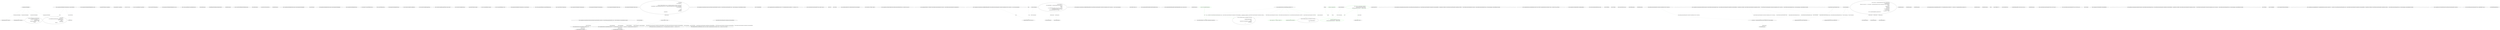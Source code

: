 digraph  {
n42 [label="CommandLine.Text.HeadingInfo", span=""];
n0 [cluster="CommandLine.Text.HeadingInfo.HeadingInfo(string, string)", label="Entry CommandLine.Text.HeadingInfo.HeadingInfo(string, string)", span="27-27"];
n1 [cluster="CommandLine.Text.HeadingInfo.HeadingInfo(string, string)", label="string.IsNullOrWhiteSpace(''programName'')", span="29-29"];
n3 [cluster="CommandLine.Text.HeadingInfo.HeadingInfo(string, string)", label="this.programName = programName", span="31-31"];
n4 [cluster="CommandLine.Text.HeadingInfo.HeadingInfo(string, string)", label="this.version = version", span="32-32"];
n2 [cluster="CommandLine.Text.HeadingInfo.HeadingInfo(string, string)", label="throw new ArgumentException(''programName'');", span="29-29"];
n6 [cluster="string.IsNullOrWhiteSpace(string)", label="Entry string.IsNullOrWhiteSpace(string)", span="0-0"];
n5 [cluster="CommandLine.Text.HeadingInfo.HeadingInfo(string, string)", label="Exit CommandLine.Text.HeadingInfo.HeadingInfo(string, string)", span="27-27"];
n7 [cluster="System.ArgumentException.ArgumentException(string)", label="Entry System.ArgumentException.ArgumentException(string)", span="0-0"];
n8 [cluster="lambda expression", label="Entry lambda expression", span="59-59"];
n9 [cluster="lambda expression", label="Path.GetFileNameWithoutExtension(titleAttribute.Title)", span="59-59"];
n10 [cluster="lambda expression", label="Exit lambda expression", span="59-59"];
n11 [cluster="System.IO.Path.GetFileNameWithoutExtension(string)", label="Entry System.IO.Path.GetFileNameWithoutExtension(string)", span="0-0"];
n12 [cluster="lambda expression", label="Entry lambda expression", span="63-63"];
n13 [cluster="lambda expression", label="versionAttribute.InformationalVersion", span="63-63"];
n14 [cluster="lambda expression", label="Exit lambda expression", span="63-63"];
n15 [cluster="CommandLine.Text.HeadingInfo.implicit operator string(CommandLine.Text.HeadingInfo)", label="Entry CommandLine.Text.HeadingInfo.implicit operator string(CommandLine.Text.HeadingInfo)", span="74-74"];
n16 [cluster="CommandLine.Text.HeadingInfo.implicit operator string(CommandLine.Text.HeadingInfo)", label="return info.ToString();", span="76-76"];
n17 [cluster="CommandLine.Text.HeadingInfo.implicit operator string(CommandLine.Text.HeadingInfo)", label="Exit CommandLine.Text.HeadingInfo.implicit operator string(CommandLine.Text.HeadingInfo)", span="74-74"];
n18 [cluster="CommandLine.Text.HeadingInfo.ToString()", label="Entry CommandLine.Text.HeadingInfo.ToString()", span="83-83"];
n19 [cluster="CommandLine.Text.HeadingInfo.ToString()", label="var isVersionNull = string.IsNullOrEmpty(version)", span="85-85"];
n20 [cluster="CommandLine.Text.HeadingInfo.ToString()", label="return new StringBuilder(programName.Length +\r\n                    (!isVersionNull ? version.Length + 1 : 0))\r\n                .Append(programName)\r\n                .AppendWhen(!isVersionNull, '' '', version)\r\n                .ToString();", span="86-90"];
n22 [cluster="string.IsNullOrEmpty(string)", label="Entry string.IsNullOrEmpty(string)", span="0-0"];
n21 [cluster="CommandLine.Text.HeadingInfo.ToString()", label="Exit CommandLine.Text.HeadingInfo.ToString()", span="83-83"];
n23 [cluster="System.Text.StringBuilder.StringBuilder(int)", label="Entry System.Text.StringBuilder.StringBuilder(int)", span="0-0"];
n24 [cluster="System.Text.StringBuilder.Append(string)", label="Entry System.Text.StringBuilder.Append(string)", span="0-0"];
n25 [cluster="System.Text.StringBuilder.AppendWhen(bool, params string[])", label="Entry System.Text.StringBuilder.AppendWhen(bool, params string[])", span="9-9"];
n26 [cluster="System.Text.StringBuilder.ToString()", label="Entry System.Text.StringBuilder.ToString()", span="0-0"];
n27 [cluster="CommandLine.Text.HeadingInfo.WriteMessage(string, System.IO.TextWriter)", label="Entry CommandLine.Text.HeadingInfo.WriteMessage(string, System.IO.TextWriter)", span="101-101"];
n28 [cluster="CommandLine.Text.HeadingInfo.WriteMessage(string, System.IO.TextWriter)", label="string.IsNullOrWhiteSpace(''message'')", span="103-103"];
n30 [cluster="CommandLine.Text.HeadingInfo.WriteMessage(string, System.IO.TextWriter)", label="writer == null", span="104-104"];
n32 [cluster="CommandLine.Text.HeadingInfo.WriteMessage(string, System.IO.TextWriter)", label="writer.WriteLine(\r\n                new StringBuilder(programName.Length + message.Length + 2)\r\n                    .Append(programName)\r\n                    .Append('': '')\r\n                    .Append(message)\r\n                    .ToString())", span="106-111"];
n29 [cluster="CommandLine.Text.HeadingInfo.WriteMessage(string, System.IO.TextWriter)", label="throw new ArgumentException(''message'');", span="103-103"];
n31 [cluster="CommandLine.Text.HeadingInfo.WriteMessage(string, System.IO.TextWriter)", label="throw new ArgumentNullException(''writer'');", span="104-104"];
n33 [cluster="CommandLine.Text.HeadingInfo.WriteMessage(string, System.IO.TextWriter)", label="Exit CommandLine.Text.HeadingInfo.WriteMessage(string, System.IO.TextWriter)", span="101-101"];
n34 [cluster="System.ArgumentNullException.ArgumentNullException(string)", label="Entry System.ArgumentNullException.ArgumentNullException(string)", span="0-0"];
n35 [cluster="System.IO.TextWriter.WriteLine(string)", label="Entry System.IO.TextWriter.WriteLine(string)", span="0-0"];
n36 [cluster="CommandLine.Text.HeadingInfo.WriteMessage(string)", label="Entry CommandLine.Text.HeadingInfo.WriteMessage(string)", span="120-120"];
n37 [cluster="CommandLine.Text.HeadingInfo.WriteMessage(string)", label="WriteMessage(message, Console.Out)", span="122-122"];
n38 [cluster="CommandLine.Text.HeadingInfo.WriteMessage(string)", label="Exit CommandLine.Text.HeadingInfo.WriteMessage(string)", span="120-120"];
n39 [cluster="CommandLine.Text.HeadingInfo.WriteError(string)", label="Entry CommandLine.Text.HeadingInfo.WriteError(string)", span="131-131"];
n40 [cluster="CommandLine.Text.HeadingInfo.WriteError(string)", label="WriteMessage(message, Console.Error)", span="133-133"];
n41 [cluster="CommandLine.Text.HeadingInfo.WriteError(string)", label="Exit CommandLine.Text.HeadingInfo.WriteError(string)", span="131-131"];
m0_0 [cluster="CommandLine.Core.InstanceChooser.Choose(System.Collections.Generic.IEnumerable<System.Type>, System.Collections.Generic.IEnumerable<string>, System.StringComparer, System.Globalization.CultureInfo)", file="StringBuilderExtensions.cs", label="Entry CommandLine.Core.InstanceChooser.Choose(System.Collections.Generic.IEnumerable<System.Type>, System.Collections.Generic.IEnumerable<string>, System.StringComparer, System.Globalization.CultureInfo)", span="12-12"];
m0_1 [cluster="CommandLine.Core.InstanceChooser.Choose(System.Collections.Generic.IEnumerable<System.Type>, System.Collections.Generic.IEnumerable<string>, System.StringComparer, System.Globalization.CultureInfo)", file="StringBuilderExtensions.cs", label="return Choose(\r\n                (args, optionSpecs) =>\r\n                    {\r\n                        var tokens = Tokenizer.Tokenize(args, name => NameLookup.Contains(name, optionSpecs, nameComparer));\r\n                        var explodedTokens = Tokenizer.ExplodeOptionList(tokens, name => NameLookup.HavingSeparator(name, optionSpecs, nameComparer));\r\n                        return explodedTokens;\r\n                    },\r\n                types,\r\n                arguments,\r\n                nameComparer,\r\n                parsingCulture);", span="18-28"];
m0_2 [cluster="CommandLine.Core.InstanceChooser.Choose(System.Collections.Generic.IEnumerable<System.Type>, System.Collections.Generic.IEnumerable<string>, System.StringComparer, System.Globalization.CultureInfo)", file="StringBuilderExtensions.cs", label="Exit CommandLine.Core.InstanceChooser.Choose(System.Collections.Generic.IEnumerable<System.Type>, System.Collections.Generic.IEnumerable<string>, System.StringComparer, System.Globalization.CultureInfo)", span="12-12"];
m0_71 [cluster="Unk.SingleOrDefault", file="StringBuilderExtensions.cs", label="Entry Unk.SingleOrDefault", span=""];
m0_10 [cluster="CommandLine.Infrastructure.IdentityExtensions.Map<T1, T2>(CommandLine.Infrastructure.Identity<T1>, System.Func<T1, T2>)", file="StringBuilderExtensions.cs", label="Entry CommandLine.Infrastructure.IdentityExtensions.Map<T1, T2>(CommandLine.Infrastructure.Identity<T1>, System.Func<T1, T2>)", span="33-33"];
m0_31 [cluster="System.Collections.Generic.IEnumerable<TSource>.Empty<TSource>()", file="StringBuilderExtensions.cs", label="Entry System.Collections.Generic.IEnumerable<TSource>.Empty<TSource>()", span="62-62"];
m0_50 [cluster="Unk.>", file="StringBuilderExtensions.cs", label="Entry Unk.>", span=""];
m0_49 [cluster="Unk.Any", file="StringBuilderExtensions.cs", label="Entry Unk.Any", span=""];
m0_18 [cluster="CommandLine.Infrastructure.IdentityExtensions.SelectMany<TSource, TValue, TResult>(CommandLine.Infrastructure.Identity<TSource>, System.Func<TSource, CommandLine.Infrastructure.Identity<TValue>>, System.Func<TSource, TValue, TResult>)", file="StringBuilderExtensions.cs", label="return resultSelector(identity.Value, valueSelector(identity.Value).Value).ToIdentity();", span="49-49"];
m0_36 [cluster="System.Func<T, TResult>.Invoke(T)", file="StringBuilderExtensions.cs", label="Entry System.Func<T, TResult>.Invoke(T)", span="0-0"];
m0_9 [cluster="CommandLine.Core.Tokenizer.Tokenize(System.Collections.Generic.IEnumerable<string>, System.Func<string, bool>)", file="StringBuilderExtensions.cs", label="Entry CommandLine.Core.Tokenizer.Tokenize(System.Collections.Generic.IEnumerable<string>, System.Func<string, bool>)", span="11-11"];
m0_32 [cluster="CommandLine.NotParsed<T>.NotParsed(T, System.Collections.Generic.IEnumerable<System.Type>, System.Collections.Generic.IEnumerable<CommandLine.Error>)", file="StringBuilderExtensions.cs", label="Entry CommandLine.NotParsed<T>.NotParsed(T, System.Collections.Generic.IEnumerable<System.Type>, System.Collections.Generic.IEnumerable<CommandLine.Error>)", span="136-136"];
m0_39 [cluster="CommandLine.Core.InstanceChooser.CreateHelpVerbRequestedError(System.Collections.Generic.IEnumerable<System.Tuple<CommandLine.Core.Verb, System.Type>>, string, System.StringComparer)", file="StringBuilderExtensions.cs", label="Entry CommandLine.Core.InstanceChooser.CreateHelpVerbRequestedError(System.Collections.Generic.IEnumerable<System.Tuple<CommandLine.Core.Verb, System.Type>>, string, System.StringComparer)", span="93-93"];
m0_69 [cluster="CommandLine.Core.InstanceChooser.CreateHelpVerbRequestedError(System.Collections.Generic.IEnumerable<System.Tuple<CommandLine.Core.Verb, System.Type>>, string, System.StringComparer)", file="StringBuilderExtensions.cs", label="return verb.Length > 0\r\n                      ? verbs.SingleOrDefault(v => nameComparer.Equals(v.Item1.Name, verb))\r\n                             .ToMaybe()\r\n                             .Return(\r\n                                 v => new HelpVerbRequestedError(v.Item1.Name, v.Item2, true),\r\n                                 new HelpVerbRequestedError(null, null, false))\r\n                      : new HelpVerbRequestedError(null, null, false);", span="98-104"];
m0_70 [cluster="CommandLine.Core.InstanceChooser.CreateHelpVerbRequestedError(System.Collections.Generic.IEnumerable<System.Tuple<CommandLine.Core.Verb, System.Type>>, string, System.StringComparer)", file="StringBuilderExtensions.cs", label="Exit CommandLine.Core.InstanceChooser.CreateHelpVerbRequestedError(System.Collections.Generic.IEnumerable<System.Tuple<CommandLine.Core.Verb, System.Type>>, string, System.StringComparer)", span="93-93"];
m0_52 [cluster="NotParsed<object>.cstr", file="StringBuilderExtensions.cs", label="Entry NotParsed<object>.cstr", span=""];
m0_54 [cluster="CommandLine.BadVerbSelectedError.BadVerbSelectedError(string)", file="StringBuilderExtensions.cs", label="Entry CommandLine.BadVerbSelectedError.BadVerbSelectedError(string)", span="346-346"];
m0_73 [cluster="CommandLine.HelpVerbRequestedError.HelpVerbRequestedError(string, System.Type, bool)", file="StringBuilderExtensions.cs", label="Entry CommandLine.HelpVerbRequestedError.HelpVerbRequestedError(string, System.Type, bool)", span="372-372"];
m0_17 [cluster="lambda expression", file="StringBuilderExtensions.cs", label="Exit lambda expression", span="22-22"];
m0_19 [cluster="CommandLine.Core.InstanceChooser.Choose(System.Func<System.Collections.Generic.IEnumerable<string>, System.Collections.Generic.IEnumerable<CommandLine.Core.OptionSpecification>, CommandLine.Core.StatePair<System.Collections.Generic.IEnumerable<CommandLine.Core.Token>>>, System.Collections.Generic.IEnumerable<System.Type>, System.Collections.Generic.IEnumerable<string>, System.StringComparer, System.Globalization.CultureInfo)", color=green, community=0, file="StringBuilderExtensions.cs", label="var verbs = Verb.SelectFromTypes(types)", prediction=0, span="38-38"];
m0_3 [cluster="CommandLine.Infrastructure.IdentityExtensions.ToIdentity<T>(T)", file="StringBuilderExtensions.cs", label="Entry CommandLine.Infrastructure.IdentityExtensions.ToIdentity<T>(T)", span="23-23"];
m0_20 [cluster="System.Func<T1, T2, TResult>.Invoke(T1, T2)", color=green, community=0, file="StringBuilderExtensions.cs", label="Entry System.Func<T1, T2, TResult>.Invoke(T1, T2)", prediction=1, span="0-0"];
m0_25 [cluster="CommandLine.Core.InstanceChooser.Choose(System.Func<System.Collections.Generic.IEnumerable<string>, System.Collections.Generic.IEnumerable<CommandLine.Core.OptionSpecification>, CommandLine.Core.StatePair<System.Collections.Generic.IEnumerable<CommandLine.Core.Token>>>, System.Collections.Generic.IEnumerable<System.Type>, System.Collections.Generic.IEnumerable<string>, System.StringComparer, System.Globalization.CultureInfo)", file="StringBuilderExtensions.cs", label="return new NotParsed<object>(new NullInstance(), types, new[]\r\n                    {\r\n                        CreateHelpVerbRequestedError(\r\n                            verbs,\r\n                            arguments.Skip(1).SingleOrDefault() ?? string.Empty,\r\n                            nameComparer)\r\n                    });", span="53-59"];
m0_28 [cluster="CommandLine.Core.InstanceChooser.Choose(System.Func<System.Collections.Generic.IEnumerable<string>, System.Collections.Generic.IEnumerable<CommandLine.Core.OptionSpecification>, CommandLine.Core.StatePair<System.Collections.Generic.IEnumerable<CommandLine.Core.Token>>>, System.Collections.Generic.IEnumerable<System.Type>, System.Collections.Generic.IEnumerable<string>, System.StringComparer, System.Globalization.CultureInfo)", file="StringBuilderExtensions.cs", label="return MatchVerb(tokenizer, verbs, arguments, nameComparer, parsingCulture);", span="70-70"];
m0_21 [cluster="CommandLine.Core.InstanceChooser.Choose(System.Func<System.Collections.Generic.IEnumerable<string>, System.Collections.Generic.IEnumerable<CommandLine.Core.OptionSpecification>, CommandLine.Core.StatePair<System.Collections.Generic.IEnumerable<CommandLine.Core.Token>>>, System.Collections.Generic.IEnumerable<System.Type>, System.Collections.Generic.IEnumerable<string>, System.StringComparer, System.Globalization.CultureInfo)", color=green, community=0, file="StringBuilderExtensions.cs", label="CommandLine.Infrastructure.Identity<T>", prediction=1, span=""];
m0_22 [cluster="CommandLine.Core.InstanceChooser.Choose(System.Func<System.Collections.Generic.IEnumerable<string>, System.Collections.Generic.IEnumerable<CommandLine.Core.OptionSpecification>, CommandLine.Core.StatePair<System.Collections.Generic.IEnumerable<CommandLine.Core.Token>>>, System.Collections.Generic.IEnumerable<System.Type>, System.Collections.Generic.IEnumerable<string>, System.StringComparer, System.Globalization.CultureInfo)", color=green, community=0, file="StringBuilderExtensions.cs", label="var firstArg = arguments.First()", prediction=1, span="45-45"];
m0_23 [cluster="CommandLine.Core.InstanceChooser.Choose(System.Func<System.Collections.Generic.IEnumerable<string>, System.Collections.Generic.IEnumerable<CommandLine.Core.OptionSpecification>, CommandLine.Core.StatePair<System.Collections.Generic.IEnumerable<CommandLine.Core.Token>>>, System.Collections.Generic.IEnumerable<System.Type>, System.Collections.Generic.IEnumerable<string>, System.StringComparer, System.Globalization.CultureInfo)", color=green, community=0, file="StringBuilderExtensions.cs", label="Func<string, bool> preprocCompare = command =>\r\n                    nameComparer.Equals(command, firstArg) ||\r\n                    nameComparer.Equals(string.Concat(''--'', command), firstArg)", prediction=1, span="47-49"];
m0_24 [cluster="CommandLine.Core.InstanceChooser.Choose(System.Func<System.Collections.Generic.IEnumerable<string>, System.Collections.Generic.IEnumerable<CommandLine.Core.OptionSpecification>, CommandLine.Core.StatePair<System.Collections.Generic.IEnumerable<CommandLine.Core.Token>>>, System.Collections.Generic.IEnumerable<System.Type>, System.Collections.Generic.IEnumerable<string>, System.StringComparer, System.Globalization.CultureInfo)", file="StringBuilderExtensions.cs", label="preprocCompare(''help'')", span="51-51"];
m0_26 [cluster="CommandLine.Core.InstanceChooser.Choose(System.Func<System.Collections.Generic.IEnumerable<string>, System.Collections.Generic.IEnumerable<CommandLine.Core.OptionSpecification>, CommandLine.Core.StatePair<System.Collections.Generic.IEnumerable<CommandLine.Core.Token>>>, System.Collections.Generic.IEnumerable<System.Type>, System.Collections.Generic.IEnumerable<string>, System.StringComparer, System.Globalization.CultureInfo)", file="StringBuilderExtensions.cs", label="preprocCompare(''version'')", span="62-62"];
m0_27 [cluster="CommandLine.Core.InstanceChooser.Choose(System.Func<System.Collections.Generic.IEnumerable<string>, System.Collections.Generic.IEnumerable<CommandLine.Core.OptionSpecification>, CommandLine.Core.StatePair<System.Collections.Generic.IEnumerable<CommandLine.Core.Token>>>, System.Collections.Generic.IEnumerable<System.Type>, System.Collections.Generic.IEnumerable<string>, System.StringComparer, System.Globalization.CultureInfo)", file="StringBuilderExtensions.cs", label="return new NotParsed<object>(new NullInstance(), types, new[]\r\n                    {\r\n                        new VersionRequestedError()\r\n                    });", span="64-67"];
m0_29 [cluster="CommandLine.Core.InstanceChooser.Choose(System.Func<System.Collections.Generic.IEnumerable<string>, System.Collections.Generic.IEnumerable<CommandLine.Core.OptionSpecification>, CommandLine.Core.StatePair<System.Collections.Generic.IEnumerable<CommandLine.Core.Token>>>, System.Collections.Generic.IEnumerable<System.Type>, System.Collections.Generic.IEnumerable<string>, System.StringComparer, System.Globalization.CultureInfo)", file="StringBuilderExtensions.cs", label="Exit CommandLine.Core.InstanceChooser.Choose(System.Func<System.Collections.Generic.IEnumerable<string>, System.Collections.Generic.IEnumerable<CommandLine.Core.OptionSpecification>, CommandLine.Core.StatePair<System.Collections.Generic.IEnumerable<CommandLine.Core.Token>>>, System.Collections.Generic.IEnumerable<System.Type>, System.Collections.Generic.IEnumerable<string>, System.StringComparer, System.Globalization.CultureInfo)", span="31-31"];
m0_14 [cluster="CommandLine.Infrastructure.IdentityExtensions.Select<TSource, TResult>(CommandLine.Infrastructure.Identity<TSource>, System.Func<TSource, TResult>)", file="StringBuilderExtensions.cs", label="Entry CommandLine.Infrastructure.IdentityExtensions.Select<TSource, TResult>(CommandLine.Infrastructure.Identity<TSource>, System.Func<TSource, TResult>)", span="38-38"];
m0_40 [cluster="CommandLine.VersionRequestedError.VersionRequestedError()", file="StringBuilderExtensions.cs", label="Entry CommandLine.VersionRequestedError.VersionRequestedError()", span="421-421"];
m0_45 [cluster="System.StringComparer.Equals(string, string)", file="StringBuilderExtensions.cs", label="Entry System.StringComparer.Equals(string, string)", span="0-0"];
m0_72 [cluster="Unk.ToMaybe", file="StringBuilderExtensions.cs", label="Entry Unk.ToMaybe", span=""];
m0_61 [cluster="Unk.Single", file="StringBuilderExtensions.cs", label="Entry Unk.Single", span=""];
m0_46 [cluster="string.Concat(string, string)", file="StringBuilderExtensions.cs", label="Entry string.Concat(string, string)", span="0-0"];
m0_15 [cluster="CommandLine.Infrastructure.IdentityExtensions.Select<TSource, TResult>(CommandLine.Infrastructure.Identity<TSource>, System.Func<TSource, TResult>)", file="StringBuilderExtensions.cs", label="return selector(identity.Value).ToIdentity();", span="41-41"];
m0_43 [cluster="lambda expression", color=green, community=0, file="StringBuilderExtensions.cs", label="nameComparer.Equals(command, firstArg) ||\r\n                    nameComparer.Equals(string.Concat(''--'', command), firstArg)", prediction=1, span="48-49"];
m0_42 [cluster="lambda expression", file="StringBuilderExtensions.cs", label="Entry lambda expression", span="47-49"];
m0_44 [cluster="lambda expression", file="StringBuilderExtensions.cs", label="Exit lambda expression", span="47-49"];
m0_56 [cluster="lambda expression", file="StringBuilderExtensions.cs", label="nameComparer.Equals(a.Item1.Name, arguments.First())", span="80-80"];
m0_64 [cluster="lambda expression", file="StringBuilderExtensions.cs", label="nameComparer.Equals(v.Item1.Name, arguments.First())", span="82-82"];
m0_76 [cluster="lambda expression", file="StringBuilderExtensions.cs", label="nameComparer.Equals(v.Item1.Name, verb)", span="99-99"];
m0_4 [cluster="CommandLine.Infrastructure.IdentityExtensions.ToIdentity<T>(T)", file="StringBuilderExtensions.cs", label="return new Identity<T>(value);", span="25-25"];
m0_59 [cluster="lambda expression", file="StringBuilderExtensions.cs", label="verbs.Single(v => nameComparer.Equals(v.Item1.Name, arguments.First())).Item2.AutoDefault()", span="82-82"];
m0_55 [cluster="lambda expression", file="StringBuilderExtensions.cs", label="Entry lambda expression", span="80-80"];
m0_58 [cluster="lambda expression", file="StringBuilderExtensions.cs", label="Entry lambda expression", span="82-82"];
m0_66 [cluster="lambda expression", file="StringBuilderExtensions.cs", label="Entry lambda expression", span="89-89"];
m0_57 [cluster="lambda expression", file="StringBuilderExtensions.cs", label="Exit lambda expression", span="80-80"];
m0_63 [cluster="lambda expression", file="StringBuilderExtensions.cs", label="Entry lambda expression", span="82-82"];
m0_65 [cluster="lambda expression", file="StringBuilderExtensions.cs", label="Exit lambda expression", span="82-82"];
m0_75 [cluster="lambda expression", file="StringBuilderExtensions.cs", label="Entry lambda expression", span="99-99"];
m0_77 [cluster="lambda expression", file="StringBuilderExtensions.cs", label="Exit lambda expression", span="99-99"];
m0_5 [cluster="CommandLine.Infrastructure.IdentityExtensions.ToIdentity<T>(T)", file="StringBuilderExtensions.cs", label="Exit CommandLine.Infrastructure.IdentityExtensions.ToIdentity<T>(T)", span="23-23"];
m0_12 [cluster="CommandLine.Infrastructure.IdentityExtensions.Map<T1, T2>(CommandLine.Infrastructure.Identity<T1>, System.Func<T1, T2>)", file="StringBuilderExtensions.cs", label="Exit CommandLine.Infrastructure.IdentityExtensions.Map<T1, T2>(CommandLine.Infrastructure.Identity<T1>, System.Func<T1, T2>)", span="33-33"];
m0_6 [cluster="CommandLine.Infrastructure.IdentityExtensions.Bind<T1, T2>(CommandLine.Infrastructure.Identity<T1>, System.Func<T1, CommandLine.Infrastructure.Identity<T2>>)", file="StringBuilderExtensions.cs", label="Entry CommandLine.Infrastructure.IdentityExtensions.Bind<T1, T2>(CommandLine.Infrastructure.Identity<T1>, System.Func<T1, CommandLine.Infrastructure.Identity<T2>>)", span="28-28"];
m0_16 [cluster="CommandLine.Infrastructure.IdentityExtensions.Select<TSource, TResult>(CommandLine.Infrastructure.Identity<TSource>, System.Func<TSource, TResult>)", file="StringBuilderExtensions.cs", label="Exit CommandLine.Infrastructure.IdentityExtensions.Select<TSource, TResult>(CommandLine.Infrastructure.Identity<TSource>, System.Func<TSource, TResult>)", span="38-38"];
m0_8 [cluster="CommandLine.Infrastructure.IdentityExtensions.Bind<T1, T2>(CommandLine.Infrastructure.Identity<T1>, System.Func<T1, CommandLine.Infrastructure.Identity<T2>>)", file="StringBuilderExtensions.cs", label="Exit CommandLine.Infrastructure.IdentityExtensions.Bind<T1, T2>(CommandLine.Infrastructure.Identity<T1>, System.Func<T1, CommandLine.Infrastructure.Identity<T2>>)", span="28-28"];
m0_78 [cluster="lambda expression", file="StringBuilderExtensions.cs", label="Entry lambda expression", span="102-102"];
m0_60 [cluster="lambda expression", file="StringBuilderExtensions.cs", label="Exit lambda expression", span="82-82"];
m0_68 [cluster="lambda expression", file="StringBuilderExtensions.cs", label="Exit lambda expression", span="89-89"];
m0_67 [cluster="lambda expression", file="StringBuilderExtensions.cs", label="v.Item2", span="89-89"];
m0_11 [cluster="CommandLine.Infrastructure.IdentityExtensions.Map<T1, T2>(CommandLine.Infrastructure.Identity<T1>, System.Func<T1, T2>)", file="StringBuilderExtensions.cs", label="return func(identity.Value).ToIdentity();", span="35-35"];
m0_13 [cluster="T.ToIdentity<T>()", file="StringBuilderExtensions.cs", label="Entry T.ToIdentity<T>()", span="23-23"];
m0_7 [cluster="CommandLine.Infrastructure.IdentityExtensions.Bind<T1, T2>(CommandLine.Infrastructure.Identity<T1>, System.Func<T1, CommandLine.Infrastructure.Identity<T2>>)", file="StringBuilderExtensions.cs", label="return func(identity.Value);", span="30-30"];
m0_79 [cluster="lambda expression", file="StringBuilderExtensions.cs", label="new HelpVerbRequestedError(v.Item1.Name, v.Item2, true)", span="102-102"];
m0_80 [cluster="lambda expression", file="StringBuilderExtensions.cs", label="Exit lambda expression", span="102-102"];
m0_35 [cluster="System.Collections.Generic.IEnumerable<TSource>.First<TSource>()", file="StringBuilderExtensions.cs", label="Entry System.Collections.Generic.IEnumerable<TSource>.First<TSource>()", span="0-0"];
m0_37 [cluster="System.Collections.Generic.IEnumerable<TSource>.Skip<TSource>(int)", file="StringBuilderExtensions.cs", label="Entry System.Collections.Generic.IEnumerable<TSource>.Skip<TSource>(int)", span="0-0"];
m0_53 [cluster="Unk.Select", file="StringBuilderExtensions.cs", label="Entry Unk.Select", span=""];
m0_34 [cluster="CommandLine.NoVerbSelectedError.NoVerbSelectedError()", file="StringBuilderExtensions.cs", label="Entry CommandLine.NoVerbSelectedError.NoVerbSelectedError()", span="410-410"];
m0_41 [cluster="CommandLine.Core.InstanceChooser.MatchVerb(System.Func<System.Collections.Generic.IEnumerable<string>, System.Collections.Generic.IEnumerable<CommandLine.Core.OptionSpecification>, CommandLine.Core.StatePair<System.Collections.Generic.IEnumerable<CommandLine.Core.Token>>>, System.Collections.Generic.IEnumerable<System.Tuple<CommandLine.Core.Verb, System.Type>>, System.Collections.Generic.IEnumerable<string>, System.StringComparer, System.Globalization.CultureInfo)", file="StringBuilderExtensions.cs", label="Entry CommandLine.Core.InstanceChooser.MatchVerb(System.Func<System.Collections.Generic.IEnumerable<string>, System.Collections.Generic.IEnumerable<CommandLine.Core.OptionSpecification>, CommandLine.Core.StatePair<System.Collections.Generic.IEnumerable<CommandLine.Core.Token>>>, System.Collections.Generic.IEnumerable<System.Tuple<CommandLine.Core.Verb, System.Type>>, System.Collections.Generic.IEnumerable<string>, System.StringComparer, System.Globalization.CultureInfo)", span="73-73"];
m0_47 [cluster="CommandLine.Core.InstanceChooser.MatchVerb(System.Func<System.Collections.Generic.IEnumerable<string>, System.Collections.Generic.IEnumerable<CommandLine.Core.OptionSpecification>, CommandLine.Core.StatePair<System.Collections.Generic.IEnumerable<CommandLine.Core.Token>>>, System.Collections.Generic.IEnumerable<System.Tuple<CommandLine.Core.Verb, System.Type>>, System.Collections.Generic.IEnumerable<string>, System.StringComparer, System.Globalization.CultureInfo)", file="StringBuilderExtensions.cs", label="return verbs.Any(a => nameComparer.Equals(a.Item1.Name, arguments.First()))\r\n                ? InstanceBuilder.Build(\r\n                    Maybe.Just<Func<object>>(() => verbs.Single(v => nameComparer.Equals(v.Item1.Name, arguments.First())).Item2.AutoDefault()),\r\n                    tokenizer,\r\n                    arguments.Skip(1),\r\n                    nameComparer,\r\n                    parsingCulture)\r\n                : new NotParsed<object>(\r\n                    new NullInstance(),\r\n                    verbs.Select(v => v.Item2),\r\n                    new[] { new BadVerbSelectedError(arguments.First()) });", span="80-90"];
m0_48 [cluster="CommandLine.Core.InstanceChooser.MatchVerb(System.Func<System.Collections.Generic.IEnumerable<string>, System.Collections.Generic.IEnumerable<CommandLine.Core.OptionSpecification>, CommandLine.Core.StatePair<System.Collections.Generic.IEnumerable<CommandLine.Core.Token>>>, System.Collections.Generic.IEnumerable<System.Tuple<CommandLine.Core.Verb, System.Type>>, System.Collections.Generic.IEnumerable<string>, System.StringComparer, System.Globalization.CultureInfo)", file="StringBuilderExtensions.cs", label="Exit CommandLine.Core.InstanceChooser.MatchVerb(System.Func<System.Collections.Generic.IEnumerable<string>, System.Collections.Generic.IEnumerable<CommandLine.Core.OptionSpecification>, CommandLine.Core.StatePair<System.Collections.Generic.IEnumerable<CommandLine.Core.Token>>>, System.Collections.Generic.IEnumerable<System.Tuple<CommandLine.Core.Verb, System.Type>>, System.Collections.Generic.IEnumerable<string>, System.StringComparer, System.Globalization.CultureInfo)", span="73-73"];
m0_74 [cluster="Unk.Return", file="StringBuilderExtensions.cs", label="Entry Unk.Return", span=""];
m0_62 [cluster="Unk.AutoDefault", file="StringBuilderExtensions.cs", label="Entry Unk.AutoDefault", span=""];
m0_33 [cluster="CommandLine.NullInstance.NullInstance()", file="StringBuilderExtensions.cs", label="Entry CommandLine.NullInstance.NullInstance()", span="9-9"];
m0_51 [cluster="CommandLine.Core.InstanceBuilder.Build<T>(CommandLine.Infrastructure.Maybe<System.Func<T>>, System.Func<System.Collections.Generic.IEnumerable<string>, System.Collections.Generic.IEnumerable<CommandLine.Core.OptionSpecification>, CommandLine.Core.StatePair<System.Collections.Generic.IEnumerable<CommandLine.Core.Token>>>, System.Collections.Generic.IEnumerable<string>, System.StringComparer, System.Globalization.CultureInfo)", file="StringBuilderExtensions.cs", label="Entry CommandLine.Core.InstanceBuilder.Build<T>(CommandLine.Infrastructure.Maybe<System.Func<T>>, System.Func<System.Collections.Generic.IEnumerable<string>, System.Collections.Generic.IEnumerable<CommandLine.Core.OptionSpecification>, CommandLine.Core.StatePair<System.Collections.Generic.IEnumerable<CommandLine.Core.Token>>>, System.Collections.Generic.IEnumerable<string>, System.StringComparer, System.Globalization.CultureInfo)", span="34-34"];
m0_30 [cluster="CommandLine.Core.Verb.SelectFromTypes(System.Collections.Generic.IEnumerable<System.Type>)", file="StringBuilderExtensions.cs", label="Entry CommandLine.Core.Verb.SelectFromTypes(System.Collections.Generic.IEnumerable<System.Type>)", span="40-40"];
m0_38 [cluster="System.Collections.Generic.IEnumerable<TSource>.SingleOrDefault<TSource>()", file="StringBuilderExtensions.cs", label="Entry System.Collections.Generic.IEnumerable<TSource>.SingleOrDefault<TSource>()", span="0-0"];
m0_81 [cluster="HelpVerbRequestedError.cstr", file="StringBuilderExtensions.cs", label="Entry HelpVerbRequestedError.cstr", span=""];
m0_84 [file="StringBuilderExtensions.cs", label="System.StringComparer", span=""];
m0_85 [file="StringBuilderExtensions.cs", label=firstArg, span=""];
m0_86 [file="StringBuilderExtensions.cs", label="System.Collections.Generic.IEnumerable<string>", span=""];
m0_87 [file="StringBuilderExtensions.cs", label="System.StringComparer", span=""];
m0_89 [file="StringBuilderExtensions.cs", label=string, span=""];
m0_90 [file="StringBuilderExtensions.cs", label="System.StringComparer", span=""];
m0_88 [file="StringBuilderExtensions.cs", label="System.Collections.Generic.IEnumerable<System.Tuple<CommandLine.Core.Verb, System.Type>>", span=""];
m0_82 [file="StringBuilderExtensions.cs", label="System.StringComparer", span=""];
m0_83 [file="StringBuilderExtensions.cs", label="System.Collections.Generic.IEnumerable<CommandLine.Core.OptionSpecification>", span=""];
n42 -> n20  [color=darkseagreen4, key=1, label="CommandLine.Text.HeadingInfo", style=dashed];
n42 -> n32  [color=darkseagreen4, key=1, label="CommandLine.Text.HeadingInfo", style=dashed];
n42 -> n37  [color=darkseagreen4, key=1, label="CommandLine.Text.HeadingInfo", style=dashed];
n42 -> n40  [color=darkseagreen4, key=1, label="CommandLine.Text.HeadingInfo", style=dashed];
n27 -> n30  [color=darkseagreen4, key=1, label="System.IO.TextWriter", style=dashed];
n27 -> n32  [color=darkseagreen4, key=1, label=string, style=dashed];
m0_0 -> m0_5  [color=darkseagreen4, key=1, label="System.StringComparer", style=dashed];
m0_0 -> m0_12  [color=darkseagreen4, key=1, label="System.StringComparer", style=dashed];
m0_0 -> m0_6  [color=darkseagreen4, key=1, label="System.StringComparer", style=dashed];
m0_0 -> m0_16  [color=darkseagreen4, key=1, label="System.StringComparer", style=dashed];
m0_1 -> m0_4  [color=darkseagreen4, key=1, label="lambda expression", style=dashed];
m0_39 -> m0_76  [color=darkseagreen4, key=1, label=string, style=dashed];
m0_69 -> m0_75  [color=darkseagreen4, key=1, label="lambda expression", style=dashed];
m0_69 -> m0_78  [color=darkseagreen4, key=1, label="lambda expression", style=dashed];
m0_19 -> m0_25  [color=green, key=1, label=verbs, style=dashed];
m0_19 -> m0_28  [color=green, key=1, label=verbs, style=dashed];
m0_3 -> m0_20  [color=green, key=1, label="System.Collections.Generic.IEnumerable<string>", style=dashed];
m0_3 -> m0_21  [color=green, key=1, label="System.Collections.Generic.IEnumerable<System.Type>", style=dashed];
m0_3 -> m0_43  [color=green, key=1, label="System.StringComparer", style=dashed];
m0_3 -> m0_25  [color=darkseagreen4, key=1, label="System.Collections.Generic.IEnumerable<System.Type>", style=dashed];
m0_3 -> m0_27  [color=darkseagreen4, key=1, label="System.Collections.Generic.IEnumerable<System.Type>", style=dashed];
m0_3 -> m0_28  [color=darkseagreen4, key=1, label="System.Func<System.Collections.Generic.IEnumerable<string>, System.Collections.Generic.IEnumerable<CommandLine.Core.OptionSpecification>, CommandLine.Core.StatePair<System.Collections.Generic.IEnumerable<CommandLine.Core.Token>>>", style=dashed];
m0_22 -> m0_43  [color=green, key=1, label=firstArg, style=dashed];
m0_23 -> m0_43  [color=green, key=1, label=string, style=dashed];
m0_23 -> m0_26  [color=green, key=1, label=preprocCompare, style=dashed];
m0_4 -> m0_12  [color=darkseagreen4, key=1, label="System.Collections.Generic.IEnumerable<CommandLine.Core.OptionSpecification>", style=dashed];
m0_4 -> m0_6  [color=darkseagreen4, key=1, label="System.Collections.Generic.IEnumerable<CommandLine.Core.OptionSpecification>", style=dashed];
m0_4 -> m0_16  [color=darkseagreen4, key=1, label="System.Collections.Generic.IEnumerable<CommandLine.Core.OptionSpecification>", style=dashed];
m0_59 -> m0_63  [color=darkseagreen4, key=1, label="lambda expression", style=dashed];
m0_5 -> m0_11  [color=darkseagreen4, key=1, label="lambda expression", style=dashed];
m0_6 -> m0_15  [color=darkseagreen4, key=1, label="lambda expression", style=dashed];
m0_41 -> m0_56  [color=darkseagreen4, key=1, label="System.Collections.Generic.IEnumerable<string>", style=dashed];
m0_41 -> m0_59  [color=darkseagreen4, key=1, label="System.Collections.Generic.IEnumerable<System.Tuple<CommandLine.Core.Verb, System.Type>>", style=dashed];
m0_41 -> m0_64  [color=darkseagreen4, key=1, label="System.Collections.Generic.IEnumerable<string>", style=dashed];
m0_47 -> m0_55  [color=darkseagreen4, key=1, label="lambda expression", style=dashed];
m0_47 -> m0_58  [color=darkseagreen4, key=1, label="lambda expression", style=dashed];
m0_47 -> m0_66  [color=darkseagreen4, key=1, label="lambda expression", style=dashed];
m0_84 -> m0_43  [color=green, key=1, label="System.StringComparer", style=dashed];
m0_85 -> m0_43  [color=green, key=1, label=firstArg, style=dashed];
m0_86 -> m0_56  [color=darkseagreen4, key=1, label="System.Collections.Generic.IEnumerable<string>", style=dashed];
m0_86 -> m0_64  [color=darkseagreen4, key=1, label="System.Collections.Generic.IEnumerable<string>", style=dashed];
m0_86 -> m0_59  [color=darkseagreen4, key=1, label="System.Collections.Generic.IEnumerable<string>", style=dashed];
m0_87 -> m0_56  [color=darkseagreen4, key=1, label="System.StringComparer", style=dashed];
m0_87 -> m0_64  [color=darkseagreen4, key=1, label="System.StringComparer", style=dashed];
m0_87 -> m0_59  [color=darkseagreen4, key=1, label="System.StringComparer", style=dashed];
m0_89 -> m0_76  [color=darkseagreen4, key=1, label=string, style=dashed];
m0_90 -> m0_76  [color=darkseagreen4, key=1, label="System.StringComparer", style=dashed];
m0_88 -> m0_59  [color=darkseagreen4, key=1, label="System.Collections.Generic.IEnumerable<System.Tuple<CommandLine.Core.Verb, System.Type>>", style=dashed];
m0_82 -> m0_5  [color=darkseagreen4, key=1, label="System.StringComparer", style=dashed];
m0_82 -> m0_12  [color=darkseagreen4, key=1, label="System.StringComparer", style=dashed];
m0_82 -> m0_6  [color=darkseagreen4, key=1, label="System.StringComparer", style=dashed];
m0_82 -> m0_16  [color=darkseagreen4, key=1, label="System.StringComparer", style=dashed];
m0_83 -> m0_12  [color=darkseagreen4, key=1, label="System.Collections.Generic.IEnumerable<CommandLine.Core.OptionSpecification>", style=dashed];
m0_83 -> m0_16  [color=darkseagreen4, key=1, label="System.Collections.Generic.IEnumerable<CommandLine.Core.OptionSpecification>", style=dashed];
}
